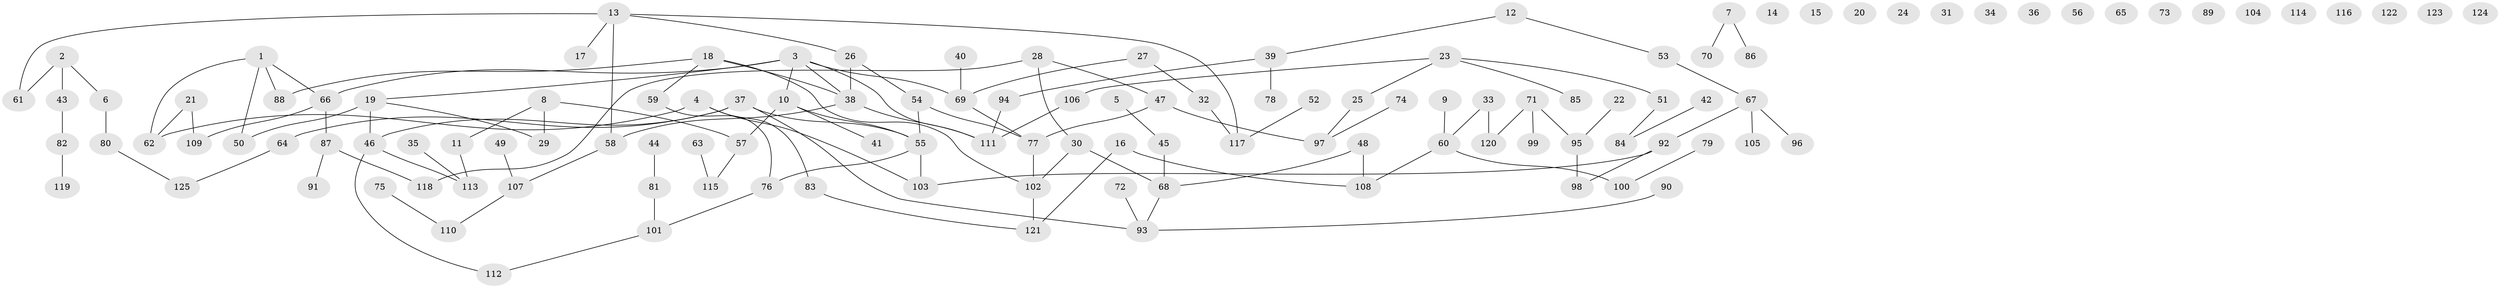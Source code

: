 // coarse degree distribution, {5: 0.0625, 8: 0.0625, 4: 0.1875, 3: 0.28125, 2: 0.25, 7: 0.03125, 1: 0.125}
// Generated by graph-tools (version 1.1) at 2025/48/03/04/25 22:48:34]
// undirected, 125 vertices, 130 edges
graph export_dot {
  node [color=gray90,style=filled];
  1;
  2;
  3;
  4;
  5;
  6;
  7;
  8;
  9;
  10;
  11;
  12;
  13;
  14;
  15;
  16;
  17;
  18;
  19;
  20;
  21;
  22;
  23;
  24;
  25;
  26;
  27;
  28;
  29;
  30;
  31;
  32;
  33;
  34;
  35;
  36;
  37;
  38;
  39;
  40;
  41;
  42;
  43;
  44;
  45;
  46;
  47;
  48;
  49;
  50;
  51;
  52;
  53;
  54;
  55;
  56;
  57;
  58;
  59;
  60;
  61;
  62;
  63;
  64;
  65;
  66;
  67;
  68;
  69;
  70;
  71;
  72;
  73;
  74;
  75;
  76;
  77;
  78;
  79;
  80;
  81;
  82;
  83;
  84;
  85;
  86;
  87;
  88;
  89;
  90;
  91;
  92;
  93;
  94;
  95;
  96;
  97;
  98;
  99;
  100;
  101;
  102;
  103;
  104;
  105;
  106;
  107;
  108;
  109;
  110;
  111;
  112;
  113;
  114;
  115;
  116;
  117;
  118;
  119;
  120;
  121;
  122;
  123;
  124;
  125;
  1 -- 50;
  1 -- 62;
  1 -- 66;
  1 -- 88;
  2 -- 6;
  2 -- 43;
  2 -- 61;
  3 -- 10;
  3 -- 19;
  3 -- 38;
  3 -- 66;
  3 -- 69;
  3 -- 111;
  4 -- 62;
  4 -- 83;
  4 -- 103;
  5 -- 45;
  6 -- 80;
  7 -- 70;
  7 -- 86;
  8 -- 11;
  8 -- 29;
  8 -- 57;
  9 -- 60;
  10 -- 41;
  10 -- 55;
  10 -- 57;
  11 -- 113;
  12 -- 39;
  12 -- 53;
  13 -- 17;
  13 -- 26;
  13 -- 58;
  13 -- 61;
  13 -- 117;
  16 -- 108;
  16 -- 121;
  18 -- 38;
  18 -- 59;
  18 -- 88;
  18 -- 102;
  19 -- 29;
  19 -- 46;
  19 -- 50;
  21 -- 62;
  21 -- 109;
  22 -- 95;
  23 -- 25;
  23 -- 51;
  23 -- 85;
  23 -- 106;
  25 -- 97;
  26 -- 38;
  26 -- 54;
  27 -- 32;
  27 -- 69;
  28 -- 30;
  28 -- 47;
  28 -- 118;
  30 -- 68;
  30 -- 102;
  32 -- 117;
  33 -- 60;
  33 -- 120;
  35 -- 113;
  37 -- 46;
  37 -- 55;
  37 -- 64;
  37 -- 93;
  38 -- 58;
  38 -- 111;
  39 -- 78;
  39 -- 94;
  40 -- 69;
  42 -- 84;
  43 -- 82;
  44 -- 81;
  45 -- 68;
  46 -- 112;
  46 -- 113;
  47 -- 77;
  47 -- 97;
  48 -- 68;
  48 -- 108;
  49 -- 107;
  51 -- 84;
  52 -- 117;
  53 -- 67;
  54 -- 55;
  54 -- 77;
  55 -- 76;
  55 -- 103;
  57 -- 115;
  58 -- 107;
  59 -- 76;
  60 -- 100;
  60 -- 108;
  63 -- 115;
  64 -- 125;
  66 -- 87;
  66 -- 109;
  67 -- 92;
  67 -- 96;
  67 -- 105;
  68 -- 93;
  69 -- 77;
  71 -- 95;
  71 -- 99;
  71 -- 120;
  72 -- 93;
  74 -- 97;
  75 -- 110;
  76 -- 101;
  77 -- 102;
  79 -- 100;
  80 -- 125;
  81 -- 101;
  82 -- 119;
  83 -- 121;
  87 -- 91;
  87 -- 118;
  90 -- 93;
  92 -- 98;
  92 -- 103;
  94 -- 111;
  95 -- 98;
  101 -- 112;
  102 -- 121;
  106 -- 111;
  107 -- 110;
}
